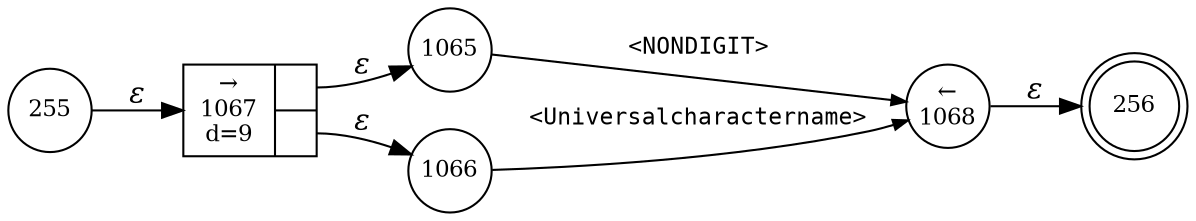 digraph ATN {
rankdir=LR;
s256[fontsize=11, label="256", shape=doublecircle, fixedsize=true, width=.6];
s1065[fontsize=11,label="1065", shape=circle, fixedsize=true, width=.55, peripheries=1];
s1066[fontsize=11,label="1066", shape=circle, fixedsize=true, width=.55, peripheries=1];
s1067[fontsize=11,label="{&rarr;\n1067\nd=9|{<p0>|<p1>}}", shape=record, fixedsize=false, peripheries=1];
s1068[fontsize=11,label="&larr;\n1068", shape=circle, fixedsize=true, width=.55, peripheries=1];
s255[fontsize=11,label="255", shape=circle, fixedsize=true, width=.55, peripheries=1];
s255 -> s1067 [fontname="Times-Italic", label="&epsilon;"];
s1067:p0 -> s1065 [fontname="Times-Italic", label="&epsilon;"];
s1067:p1 -> s1066 [fontname="Times-Italic", label="&epsilon;"];
s1065 -> s1068 [fontsize=11, fontname="Courier", arrowsize=.7, label = "<NONDIGIT>", arrowhead = normal];
s1066 -> s1068 [fontsize=11, fontname="Courier", arrowsize=.7, label = "<Universalcharactername>", arrowhead = normal];
s1068 -> s256 [fontname="Times-Italic", label="&epsilon;"];
}